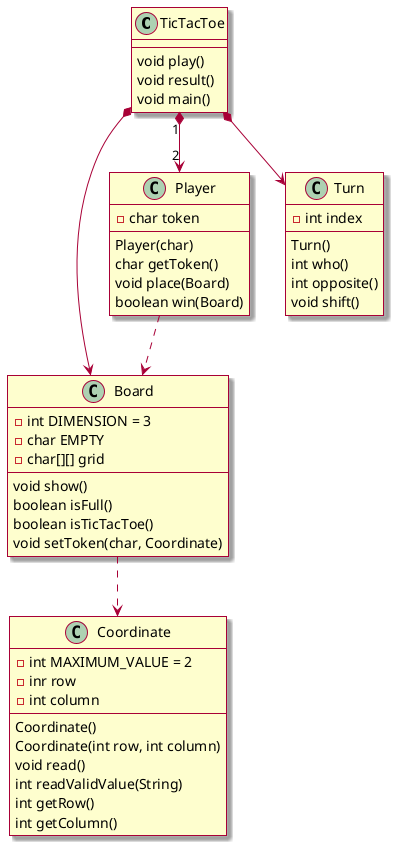 @startuml

skin rose

class TicTacToe {
    void play()
    void result()
    void main()
}

TicTacToe *--> Board
TicTacToe "1" *--> "2" Player
TicTacToe *--> Turn

class Board {
    -int DIMENSION = 3
    -char EMPTY
    -char[][] grid
    void show()
    boolean isFull()
    boolean isTicTacToe()
    void setToken(char, Coordinate)
}

Board ..> Coordinate

class Player {
    -char token
    Player(char)
    char getToken()
    void place(Board)
    boolean win(Board)
}

Player ..> Board

class Turn {
    -int index
    Turn()
    int who()
    int opposite()
    void shift()
}

class Coordinate {
   -int MAXIMUM_VALUE = 2
   -inr row
   -int column
   Coordinate()
   Coordinate(int row, int column)
   void read()
   int readValidValue(String)
   int getRow()
   int getColumn()
}
@enduml
